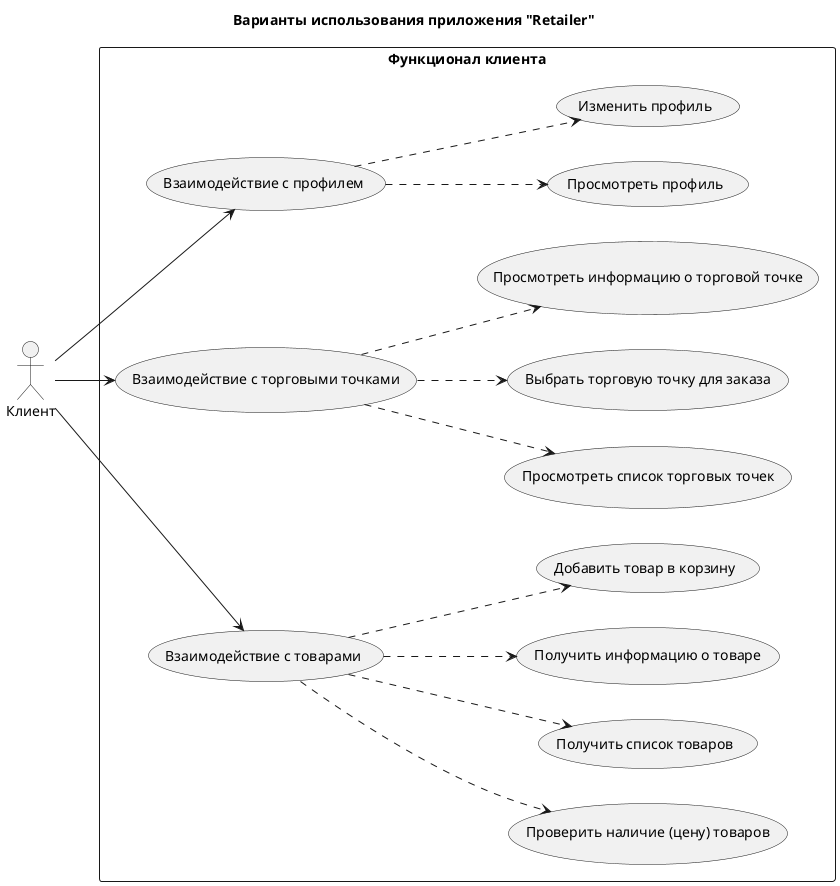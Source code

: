 @startuml "Retailer"

title Варианты использования приложения "Retailer"

left to right direction

actor :Клиент: as Cli

rectangle "Функционал клиента" {
    usecase "Взаимодействие с профилем" as Profile
    usecase "Просмотреть профиль" as CheckProfile
    usecase "Изменить профиль" as UpdateProfile


    usecase "Взаимодействие с торговыми точками" as Shops
    usecase "Просмотреть список торговых точек" as ShopList
    usecase "Выбрать торговую точку для заказа" as ChooseShop
    usecase "Просмотреть информацию о торговой точке" as ShopInfo


    usecase "Взаимодействие с товарами" as Products
    usecase "Проверить наличие (цену) товаров" as ShopProductsInfo
    usecase "Получить список товаров" as CliProductsListInfo
    usecase "Получить информацию о товаре" as ShopProductInfo
    usecase "Добавить товар в корзину" as AddProductToCart
}


Cli --> Profile
Profile ..> CheckProfile
Profile ..> UpdateProfile

Cli --> Products
Products ..> ShopProductsInfo
Products ..> CliProductsListInfo
Products ..> ShopProductInfo
Products ..> AddProductToCart

Cli --> Shops
Shops ..> ShopList
Shops ..> ShopInfo
Shops ..> ChooseShop

@enduml
